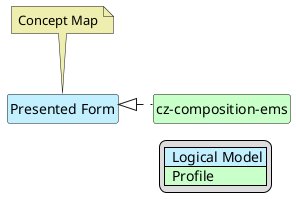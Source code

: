 @startuml
hide circle
hide stereotype
hide members
hide methods
skinparam linetype ortho
skinparam class {
BackgroundColor<<LogicalModel>> #APPLICATION
BackgroundColor<<Profile>> #TECHNOLOGY
}
legend right
| <#APPLICATION>  Logical Model |
| <#TECHNOLOGY>  Profile |
endlegend

class "Presented Form" <<LogicalModel>> [[StructureDefinition-PresentedFormCz.html]]
note top #EEEEAE [[ConceptMap-AttachmentEMS2FHIR-cz.html]]
Concept Map
endnote

class "cz-composition-ems" <<Profile>> [[https://build.fhir.org/ig/HL7-cz/cz-ems/StructureDefinition-cz-composition-ems.html]]

"Presented Form" <|. "cz-composition-ems"
"Presented Form" -d[hidden]-> "cz-composition-ems"

@enduml
